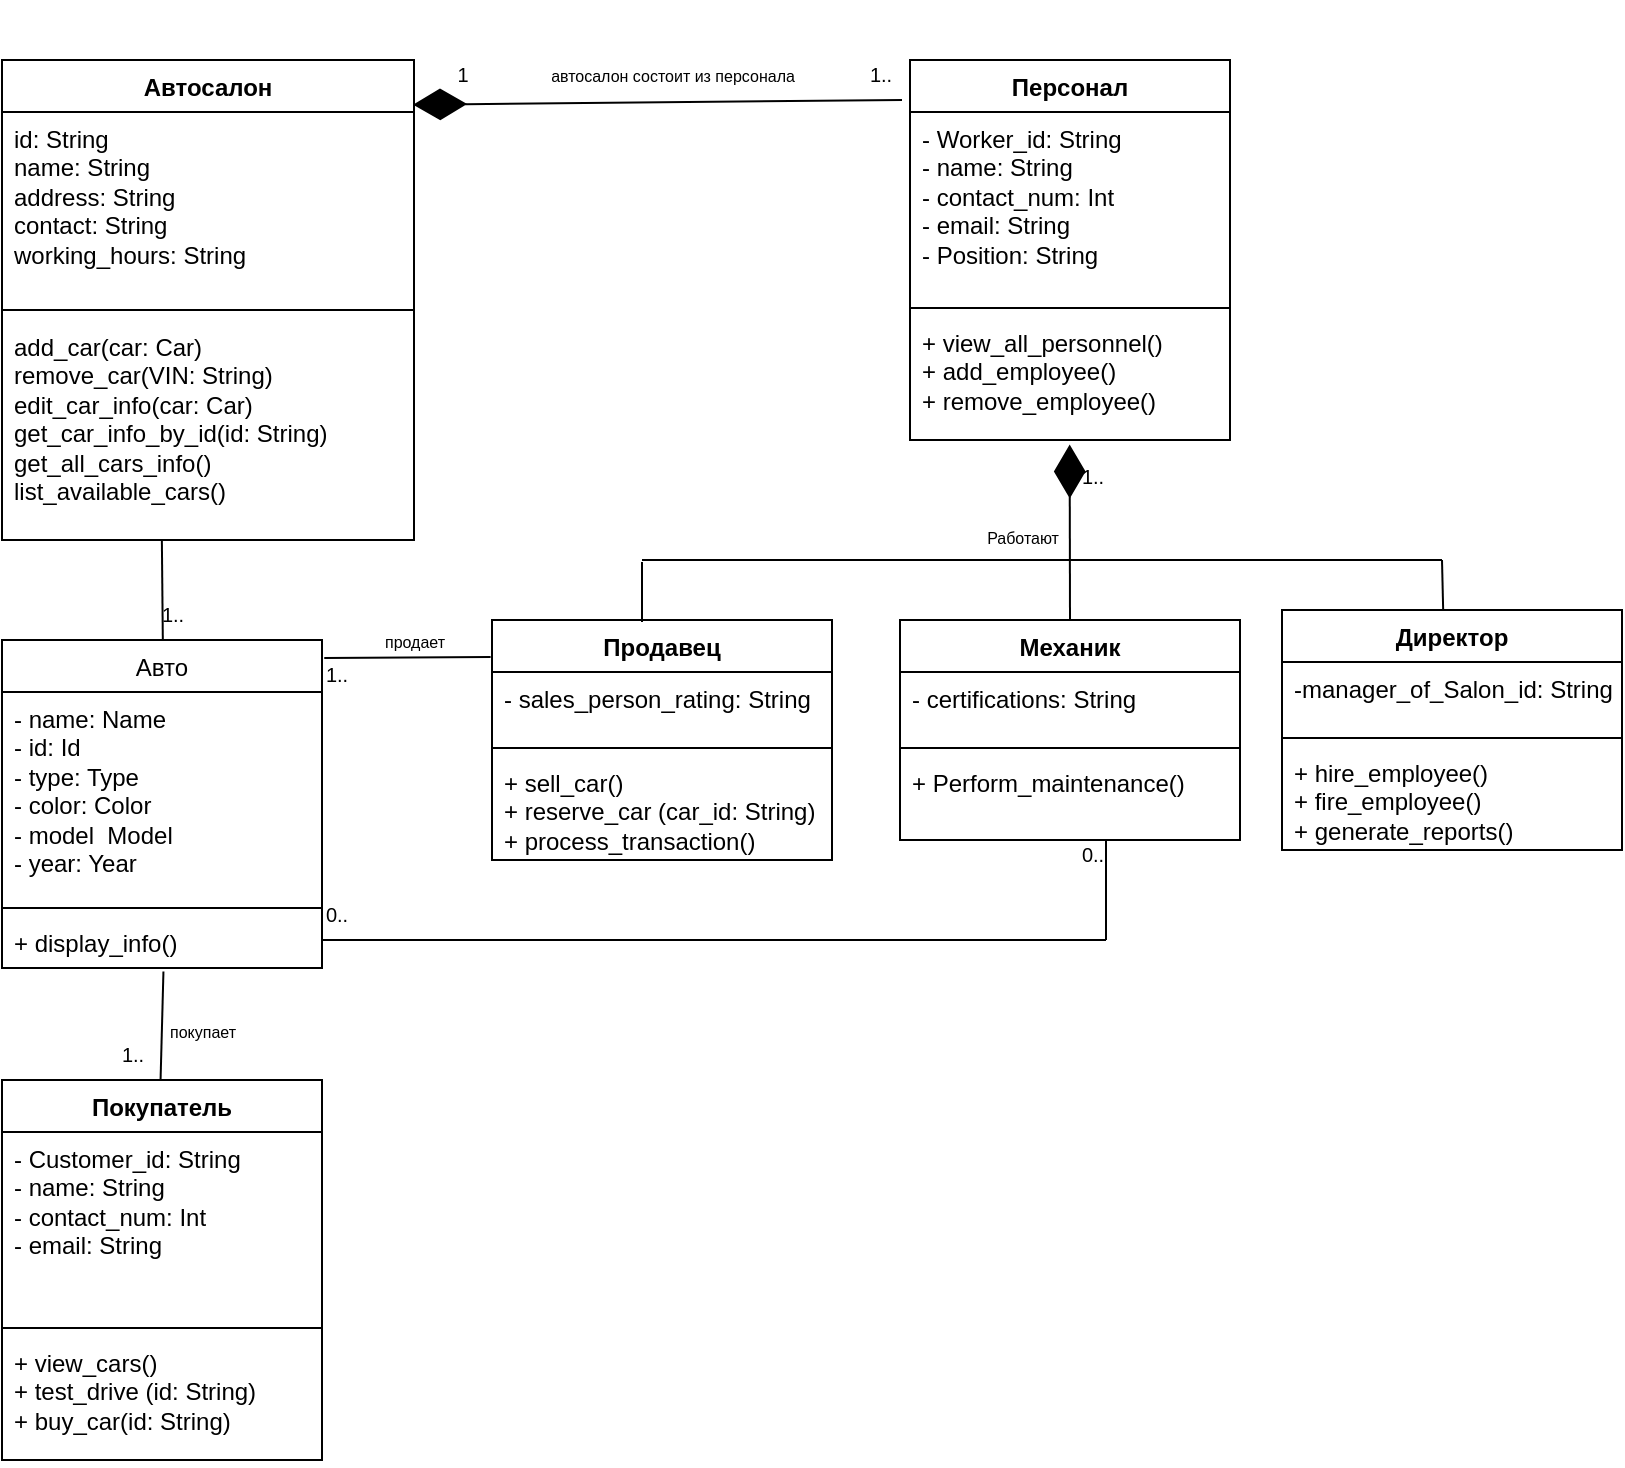 <mxfile version="24.2.1" type="github">
  <diagram id="C5RBs43oDa-KdzZeNtuy" name="Page-1">
    <mxGraphModel dx="872" dy="540" grid="1" gridSize="10" guides="1" tooltips="1" connect="1" arrows="1" fold="1" page="1" pageScale="1" pageWidth="827" pageHeight="1169" math="0" shadow="0">
      <root>
        <mxCell id="WIyWlLk6GJQsqaUBKTNV-0" />
        <mxCell id="WIyWlLk6GJQsqaUBKTNV-1" parent="WIyWlLk6GJQsqaUBKTNV-0" />
        <mxCell id="hyq87sj_QkP1kDlbmHtQ-0" value="Автосалон" style="swimlane;fontStyle=1;align=center;verticalAlign=top;childLayout=stackLayout;horizontal=1;startSize=26;horizontalStack=0;resizeParent=1;resizeParentMax=0;resizeLast=0;collapsible=1;marginBottom=0;whiteSpace=wrap;html=1;" vertex="1" parent="WIyWlLk6GJQsqaUBKTNV-1">
          <mxGeometry x="8" y="40" width="206" height="240" as="geometry" />
        </mxCell>
        <mxCell id="hyq87sj_QkP1kDlbmHtQ-1" value="&lt;div&gt;id: String&lt;/div&gt;name: String&lt;div&gt;address: String&lt;/div&gt;&lt;div&gt;contact: String&lt;/div&gt;&lt;div&gt;working_hours: String&lt;/div&gt;" style="text;strokeColor=none;fillColor=none;align=left;verticalAlign=top;spacingLeft=4;spacingRight=4;overflow=hidden;rotatable=0;points=[[0,0.5],[1,0.5]];portConstraint=eastwest;whiteSpace=wrap;html=1;" vertex="1" parent="hyq87sj_QkP1kDlbmHtQ-0">
          <mxGeometry y="26" width="206" height="94" as="geometry" />
        </mxCell>
        <mxCell id="hyq87sj_QkP1kDlbmHtQ-2" value="" style="line;strokeWidth=1;fillColor=none;align=left;verticalAlign=middle;spacingTop=-1;spacingLeft=3;spacingRight=3;rotatable=0;labelPosition=right;points=[];portConstraint=eastwest;strokeColor=inherit;" vertex="1" parent="hyq87sj_QkP1kDlbmHtQ-0">
          <mxGeometry y="120" width="206" height="10" as="geometry" />
        </mxCell>
        <mxCell id="hyq87sj_QkP1kDlbmHtQ-3" value="add_car(car: Car)&lt;div&gt;remove_car(VIN: String)&lt;/div&gt;&lt;div&gt;edit_car_info(car: Car)&lt;/div&gt;&lt;div&gt;get_car_info_by_id(id: String)&lt;/div&gt;&lt;div&gt;get_all_cars_info()&lt;/div&gt;&lt;div&gt;list_available_cars()&lt;/div&gt;&lt;div&gt;&lt;br&gt;&lt;/div&gt;" style="text;strokeColor=none;fillColor=none;align=left;verticalAlign=top;spacingLeft=4;spacingRight=4;overflow=hidden;rotatable=0;points=[[0,0.5],[1,0.5]];portConstraint=eastwest;whiteSpace=wrap;html=1;" vertex="1" parent="hyq87sj_QkP1kDlbmHtQ-0">
          <mxGeometry y="130" width="206" height="110" as="geometry" />
        </mxCell>
        <mxCell id="hyq87sj_QkP1kDlbmHtQ-33" value="&lt;span style=&quot;font-weight: 400;&quot;&gt;Авто&lt;/span&gt;" style="swimlane;fontStyle=1;align=center;verticalAlign=top;childLayout=stackLayout;horizontal=1;startSize=26;horizontalStack=0;resizeParent=1;resizeParentMax=0;resizeLast=0;collapsible=1;marginBottom=0;whiteSpace=wrap;html=1;" vertex="1" parent="WIyWlLk6GJQsqaUBKTNV-1">
          <mxGeometry x="8" y="330" width="160" height="164" as="geometry" />
        </mxCell>
        <mxCell id="hyq87sj_QkP1kDlbmHtQ-34" value="&lt;div&gt;&lt;div&gt;- name: Name&lt;/div&gt;&lt;div&gt;- id: Id&lt;/div&gt;&lt;/div&gt;- type: Type&lt;div&gt;- color: Color&lt;/div&gt;&lt;div&gt;- model&amp;nbsp; Model&amp;nbsp;&lt;/div&gt;&lt;div&gt;- year: Year&lt;/div&gt;&lt;div&gt;&lt;br&gt;&lt;/div&gt;&lt;div&gt;&lt;br&gt;&lt;/div&gt;" style="text;strokeColor=none;fillColor=none;align=left;verticalAlign=top;spacingLeft=4;spacingRight=4;overflow=hidden;rotatable=0;points=[[0,0.5],[1,0.5]];portConstraint=eastwest;whiteSpace=wrap;html=1;" vertex="1" parent="hyq87sj_QkP1kDlbmHtQ-33">
          <mxGeometry y="26" width="160" height="104" as="geometry" />
        </mxCell>
        <mxCell id="hyq87sj_QkP1kDlbmHtQ-35" value="" style="line;strokeWidth=1;fillColor=none;align=left;verticalAlign=middle;spacingTop=-1;spacingLeft=3;spacingRight=3;rotatable=0;labelPosition=right;points=[];portConstraint=eastwest;strokeColor=inherit;" vertex="1" parent="hyq87sj_QkP1kDlbmHtQ-33">
          <mxGeometry y="130" width="160" height="8" as="geometry" />
        </mxCell>
        <mxCell id="hyq87sj_QkP1kDlbmHtQ-36" value="+ display_info()" style="text;strokeColor=none;fillColor=none;align=left;verticalAlign=top;spacingLeft=4;spacingRight=4;overflow=hidden;rotatable=0;points=[[0,0.5],[1,0.5]];portConstraint=eastwest;whiteSpace=wrap;html=1;" vertex="1" parent="hyq87sj_QkP1kDlbmHtQ-33">
          <mxGeometry y="138" width="160" height="26" as="geometry" />
        </mxCell>
        <mxCell id="hyq87sj_QkP1kDlbmHtQ-37" value="Покупатель" style="swimlane;fontStyle=1;align=center;verticalAlign=top;childLayout=stackLayout;horizontal=1;startSize=26;horizontalStack=0;resizeParent=1;resizeParentMax=0;resizeLast=0;collapsible=1;marginBottom=0;whiteSpace=wrap;html=1;" vertex="1" parent="WIyWlLk6GJQsqaUBKTNV-1">
          <mxGeometry x="8" y="550" width="160" height="190" as="geometry" />
        </mxCell>
        <mxCell id="hyq87sj_QkP1kDlbmHtQ-38" value="- Customer_id: String&lt;div&gt;- name: String&lt;/div&gt;&lt;div&gt;- contact_num: Int&lt;/div&gt;&lt;div&gt;- email: String&lt;/div&gt;&lt;div&gt;&lt;br&gt;&lt;/div&gt;" style="text;strokeColor=none;fillColor=none;align=left;verticalAlign=top;spacingLeft=4;spacingRight=4;overflow=hidden;rotatable=0;points=[[0,0.5],[1,0.5]];portConstraint=eastwest;whiteSpace=wrap;html=1;" vertex="1" parent="hyq87sj_QkP1kDlbmHtQ-37">
          <mxGeometry y="26" width="160" height="94" as="geometry" />
        </mxCell>
        <mxCell id="hyq87sj_QkP1kDlbmHtQ-39" value="" style="line;strokeWidth=1;fillColor=none;align=left;verticalAlign=middle;spacingTop=-1;spacingLeft=3;spacingRight=3;rotatable=0;labelPosition=right;points=[];portConstraint=eastwest;strokeColor=inherit;" vertex="1" parent="hyq87sj_QkP1kDlbmHtQ-37">
          <mxGeometry y="120" width="160" height="8" as="geometry" />
        </mxCell>
        <mxCell id="hyq87sj_QkP1kDlbmHtQ-40" value="+ view_cars()&lt;div&gt;+ test_drive (id: String)&lt;/div&gt;&lt;div&gt;+ buy_car(id: String)&lt;/div&gt;" style="text;strokeColor=none;fillColor=none;align=left;verticalAlign=top;spacingLeft=4;spacingRight=4;overflow=hidden;rotatable=0;points=[[0,0.5],[1,0.5]];portConstraint=eastwest;whiteSpace=wrap;html=1;" vertex="1" parent="hyq87sj_QkP1kDlbmHtQ-37">
          <mxGeometry y="128" width="160" height="62" as="geometry" />
        </mxCell>
        <mxCell id="hyq87sj_QkP1kDlbmHtQ-42" value="Персонал" style="swimlane;fontStyle=1;align=center;verticalAlign=top;childLayout=stackLayout;horizontal=1;startSize=26;horizontalStack=0;resizeParent=1;resizeParentMax=0;resizeLast=0;collapsible=1;marginBottom=0;whiteSpace=wrap;html=1;" vertex="1" parent="WIyWlLk6GJQsqaUBKTNV-1">
          <mxGeometry x="462" y="40" width="160" height="190" as="geometry" />
        </mxCell>
        <mxCell id="hyq87sj_QkP1kDlbmHtQ-43" value="- Worker_id: String&lt;div&gt;- name: String&lt;/div&gt;&lt;div&gt;- contact_num: Int&lt;/div&gt;&lt;div&gt;- email: String&lt;/div&gt;&lt;div&gt;- Position: String&amp;nbsp;&lt;/div&gt;" style="text;strokeColor=none;fillColor=none;align=left;verticalAlign=top;spacingLeft=4;spacingRight=4;overflow=hidden;rotatable=0;points=[[0,0.5],[1,0.5]];portConstraint=eastwest;whiteSpace=wrap;html=1;" vertex="1" parent="hyq87sj_QkP1kDlbmHtQ-42">
          <mxGeometry y="26" width="160" height="94" as="geometry" />
        </mxCell>
        <mxCell id="hyq87sj_QkP1kDlbmHtQ-44" value="" style="line;strokeWidth=1;fillColor=none;align=left;verticalAlign=middle;spacingTop=-1;spacingLeft=3;spacingRight=3;rotatable=0;labelPosition=right;points=[];portConstraint=eastwest;strokeColor=inherit;" vertex="1" parent="hyq87sj_QkP1kDlbmHtQ-42">
          <mxGeometry y="120" width="160" height="8" as="geometry" />
        </mxCell>
        <mxCell id="hyq87sj_QkP1kDlbmHtQ-45" value="+ view_all_personnel()&lt;div&gt;+ add_employee()&lt;/div&gt;&lt;div&gt;+ remove_employee()&lt;/div&gt;" style="text;strokeColor=none;fillColor=none;align=left;verticalAlign=top;spacingLeft=4;spacingRight=4;overflow=hidden;rotatable=0;points=[[0,0.5],[1,0.5]];portConstraint=eastwest;whiteSpace=wrap;html=1;" vertex="1" parent="hyq87sj_QkP1kDlbmHtQ-42">
          <mxGeometry y="128" width="160" height="62" as="geometry" />
        </mxCell>
        <mxCell id="hyq87sj_QkP1kDlbmHtQ-50" value="Продавец" style="swimlane;fontStyle=1;align=center;verticalAlign=top;childLayout=stackLayout;horizontal=1;startSize=26;horizontalStack=0;resizeParent=1;resizeParentMax=0;resizeLast=0;collapsible=1;marginBottom=0;whiteSpace=wrap;html=1;" vertex="1" parent="WIyWlLk6GJQsqaUBKTNV-1">
          <mxGeometry x="253" y="320" width="170" height="120" as="geometry" />
        </mxCell>
        <mxCell id="hyq87sj_QkP1kDlbmHtQ-51" value="&lt;div&gt;- sales_person_rating: String&lt;/div&gt;" style="text;strokeColor=none;fillColor=none;align=left;verticalAlign=top;spacingLeft=4;spacingRight=4;overflow=hidden;rotatable=0;points=[[0,0.5],[1,0.5]];portConstraint=eastwest;whiteSpace=wrap;html=1;" vertex="1" parent="hyq87sj_QkP1kDlbmHtQ-50">
          <mxGeometry y="26" width="170" height="34" as="geometry" />
        </mxCell>
        <mxCell id="hyq87sj_QkP1kDlbmHtQ-52" value="" style="line;strokeWidth=1;fillColor=none;align=left;verticalAlign=middle;spacingTop=-1;spacingLeft=3;spacingRight=3;rotatable=0;labelPosition=right;points=[];portConstraint=eastwest;strokeColor=inherit;" vertex="1" parent="hyq87sj_QkP1kDlbmHtQ-50">
          <mxGeometry y="60" width="170" height="8" as="geometry" />
        </mxCell>
        <mxCell id="hyq87sj_QkP1kDlbmHtQ-53" value="+ sell_car()&lt;div&gt;+ reserve_car (car_id: String)&lt;/div&gt;&lt;div&gt;+ process_transaction()&lt;/div&gt;" style="text;strokeColor=none;fillColor=none;align=left;verticalAlign=top;spacingLeft=4;spacingRight=4;overflow=hidden;rotatable=0;points=[[0,0.5],[1,0.5]];portConstraint=eastwest;whiteSpace=wrap;html=1;" vertex="1" parent="hyq87sj_QkP1kDlbmHtQ-50">
          <mxGeometry y="68" width="170" height="52" as="geometry" />
        </mxCell>
        <mxCell id="hyq87sj_QkP1kDlbmHtQ-54" value="Механик" style="swimlane;fontStyle=1;align=center;verticalAlign=top;childLayout=stackLayout;horizontal=1;startSize=26;horizontalStack=0;resizeParent=1;resizeParentMax=0;resizeLast=0;collapsible=1;marginBottom=0;whiteSpace=wrap;html=1;" vertex="1" parent="WIyWlLk6GJQsqaUBKTNV-1">
          <mxGeometry x="457" y="320" width="170" height="110" as="geometry" />
        </mxCell>
        <mxCell id="hyq87sj_QkP1kDlbmHtQ-55" value="&lt;div&gt;- certifications: String&lt;/div&gt;" style="text;strokeColor=none;fillColor=none;align=left;verticalAlign=top;spacingLeft=4;spacingRight=4;overflow=hidden;rotatable=0;points=[[0,0.5],[1,0.5]];portConstraint=eastwest;whiteSpace=wrap;html=1;" vertex="1" parent="hyq87sj_QkP1kDlbmHtQ-54">
          <mxGeometry y="26" width="170" height="34" as="geometry" />
        </mxCell>
        <mxCell id="hyq87sj_QkP1kDlbmHtQ-56" value="" style="line;strokeWidth=1;fillColor=none;align=left;verticalAlign=middle;spacingTop=-1;spacingLeft=3;spacingRight=3;rotatable=0;labelPosition=right;points=[];portConstraint=eastwest;strokeColor=inherit;" vertex="1" parent="hyq87sj_QkP1kDlbmHtQ-54">
          <mxGeometry y="60" width="170" height="8" as="geometry" />
        </mxCell>
        <mxCell id="hyq87sj_QkP1kDlbmHtQ-57" value="+ Perform_maintenance()&lt;div&gt;&lt;br&gt;&lt;/div&gt;&lt;div&gt;&lt;br&gt;&lt;/div&gt;" style="text;strokeColor=none;fillColor=none;align=left;verticalAlign=top;spacingLeft=4;spacingRight=4;overflow=hidden;rotatable=0;points=[[0,0.5],[1,0.5]];portConstraint=eastwest;whiteSpace=wrap;html=1;" vertex="1" parent="hyq87sj_QkP1kDlbmHtQ-54">
          <mxGeometry y="68" width="170" height="42" as="geometry" />
        </mxCell>
        <mxCell id="hyq87sj_QkP1kDlbmHtQ-58" value="Директор" style="swimlane;fontStyle=1;align=center;verticalAlign=top;childLayout=stackLayout;horizontal=1;startSize=26;horizontalStack=0;resizeParent=1;resizeParentMax=0;resizeLast=0;collapsible=1;marginBottom=0;whiteSpace=wrap;html=1;" vertex="1" parent="WIyWlLk6GJQsqaUBKTNV-1">
          <mxGeometry x="648" y="315" width="170" height="120" as="geometry" />
        </mxCell>
        <mxCell id="hyq87sj_QkP1kDlbmHtQ-59" value="-manager_of_Salon_id: String&lt;div&gt;&lt;br&gt;&lt;/div&gt;" style="text;strokeColor=none;fillColor=none;align=left;verticalAlign=top;spacingLeft=4;spacingRight=4;overflow=hidden;rotatable=0;points=[[0,0.5],[1,0.5]];portConstraint=eastwest;whiteSpace=wrap;html=1;" vertex="1" parent="hyq87sj_QkP1kDlbmHtQ-58">
          <mxGeometry y="26" width="170" height="34" as="geometry" />
        </mxCell>
        <mxCell id="hyq87sj_QkP1kDlbmHtQ-60" value="" style="line;strokeWidth=1;fillColor=none;align=left;verticalAlign=middle;spacingTop=-1;spacingLeft=3;spacingRight=3;rotatable=0;labelPosition=right;points=[];portConstraint=eastwest;strokeColor=inherit;" vertex="1" parent="hyq87sj_QkP1kDlbmHtQ-58">
          <mxGeometry y="60" width="170" height="8" as="geometry" />
        </mxCell>
        <mxCell id="hyq87sj_QkP1kDlbmHtQ-61" value="+ hire_employee()&lt;div&gt;+ fire_employee()&lt;/div&gt;&lt;div&gt;+ generate_reports()&lt;br&gt;&lt;div&gt;&lt;br&gt;&lt;/div&gt;&lt;div&gt;&lt;br&gt;&lt;/div&gt;&lt;/div&gt;" style="text;strokeColor=none;fillColor=none;align=left;verticalAlign=top;spacingLeft=4;spacingRight=4;overflow=hidden;rotatable=0;points=[[0,0.5],[1,0.5]];portConstraint=eastwest;whiteSpace=wrap;html=1;" vertex="1" parent="hyq87sj_QkP1kDlbmHtQ-58">
          <mxGeometry y="68" width="170" height="52" as="geometry" />
        </mxCell>
        <mxCell id="hyq87sj_QkP1kDlbmHtQ-63" value="" style="endArrow=none;html=1;rounded=0;fontSize=12;startSize=8;endSize=8;curved=1;" edge="1" parent="WIyWlLk6GJQsqaUBKTNV-1">
          <mxGeometry width="50" height="50" relative="1" as="geometry">
            <mxPoint x="328" y="290" as="sourcePoint" />
            <mxPoint x="728" y="290" as="targetPoint" />
          </mxGeometry>
        </mxCell>
        <mxCell id="hyq87sj_QkP1kDlbmHtQ-64" value="" style="endArrow=none;html=1;rounded=0;fontSize=12;startSize=8;endSize=8;curved=1;exitX=0.474;exitY=-0.002;exitDx=0;exitDy=0;exitPerimeter=0;" edge="1" parent="WIyWlLk6GJQsqaUBKTNV-1" source="hyq87sj_QkP1kDlbmHtQ-58">
          <mxGeometry width="50" height="50" relative="1" as="geometry">
            <mxPoint x="732.93" y="315" as="sourcePoint" />
            <mxPoint x="728" y="290" as="targetPoint" />
          </mxGeometry>
        </mxCell>
        <mxCell id="hyq87sj_QkP1kDlbmHtQ-65" value="" style="endArrow=none;html=1;rounded=0;fontSize=12;startSize=8;endSize=8;curved=1;" edge="1" parent="WIyWlLk6GJQsqaUBKTNV-1">
          <mxGeometry width="50" height="50" relative="1" as="geometry">
            <mxPoint x="328" y="321" as="sourcePoint" />
            <mxPoint x="328" y="291" as="targetPoint" />
            <Array as="points">
              <mxPoint x="328" y="301" />
            </Array>
          </mxGeometry>
        </mxCell>
        <mxCell id="hyq87sj_QkP1kDlbmHtQ-66" value="" style="endArrow=diamondThin;endFill=1;endSize=24;html=1;rounded=0;fontSize=12;curved=1;exitX=-0.025;exitY=0.105;exitDx=0;exitDy=0;exitPerimeter=0;entryX=0.998;entryY=0.093;entryDx=0;entryDy=0;entryPerimeter=0;" edge="1" parent="WIyWlLk6GJQsqaUBKTNV-1" source="hyq87sj_QkP1kDlbmHtQ-42" target="hyq87sj_QkP1kDlbmHtQ-0">
          <mxGeometry width="160" relative="1" as="geometry">
            <mxPoint x="318" y="170" as="sourcePoint" />
            <mxPoint x="318" y="100" as="targetPoint" />
          </mxGeometry>
        </mxCell>
        <mxCell id="hyq87sj_QkP1kDlbmHtQ-70" value="" style="endArrow=none;html=1;rounded=0;fontSize=12;startSize=8;endSize=8;curved=1;exitX=0.5;exitY=0;exitDx=0;exitDy=0;entryX=0.509;entryY=1.068;entryDx=0;entryDy=0;entryPerimeter=0;" edge="1" parent="WIyWlLk6GJQsqaUBKTNV-1">
          <mxGeometry width="50" height="50" relative="1" as="geometry">
            <mxPoint x="87.28" y="550.0" as="sourcePoint" />
            <mxPoint x="88.72" y="495.768" as="targetPoint" />
          </mxGeometry>
        </mxCell>
        <mxCell id="hyq87sj_QkP1kDlbmHtQ-71" value="&lt;font style=&quot;font-size: 8px;&quot;&gt;&amp;nbsp;&lt;/font&gt;&lt;span style=&quot;font-size: 8px;&quot;&gt;покупает&amp;nbsp;&lt;/span&gt;" style="edgeLabel;html=1;align=center;verticalAlign=middle;resizable=0;points=[];fontSize=12;" vertex="1" connectable="0" parent="hyq87sj_QkP1kDlbmHtQ-70">
          <mxGeometry x="0.069" y="-2" relative="1" as="geometry">
            <mxPoint x="18" y="4" as="offset" />
          </mxGeometry>
        </mxCell>
        <mxCell id="hyq87sj_QkP1kDlbmHtQ-73" value="" style="endArrow=diamondThin;endFill=1;endSize=24;html=1;rounded=0;fontSize=12;curved=1;entryX=0.499;entryY=1.037;entryDx=0;entryDy=0;entryPerimeter=0;exitX=0.5;exitY=0;exitDx=0;exitDy=0;" edge="1" parent="WIyWlLk6GJQsqaUBKTNV-1" source="hyq87sj_QkP1kDlbmHtQ-54" target="hyq87sj_QkP1kDlbmHtQ-45">
          <mxGeometry width="160" relative="1" as="geometry">
            <mxPoint x="502" y="250" as="sourcePoint" />
            <mxPoint x="382" y="252" as="targetPoint" />
          </mxGeometry>
        </mxCell>
        <mxCell id="hyq87sj_QkP1kDlbmHtQ-74" value="&lt;h3 style=&quot;&quot;&gt;&lt;font style=&quot;font-weight: normal; font-size: 8px;&quot;&gt;автосалон состоит из персонала&lt;/font&gt;&lt;/h3&gt;" style="text;html=1;align=center;verticalAlign=middle;resizable=0;points=[];autosize=1;strokeColor=none;fillColor=none;fontSize=16;" vertex="1" parent="WIyWlLk6GJQsqaUBKTNV-1">
          <mxGeometry x="268" y="10" width="150" height="70" as="geometry" />
        </mxCell>
        <mxCell id="hyq87sj_QkP1kDlbmHtQ-75" value="&lt;font style=&quot;font-size: 8px;&quot;&gt;Работают&lt;/font&gt;" style="text;html=1;align=center;verticalAlign=middle;resizable=0;points=[];autosize=1;strokeColor=none;fillColor=none;fontSize=16;" vertex="1" parent="WIyWlLk6GJQsqaUBKTNV-1">
          <mxGeometry x="488" y="261" width="60" height="30" as="geometry" />
        </mxCell>
        <mxCell id="hyq87sj_QkP1kDlbmHtQ-76" value="" style="endArrow=none;html=1;rounded=0;fontSize=12;startSize=8;endSize=8;curved=1;entryX=0.388;entryY=1;entryDx=0;entryDy=0;entryPerimeter=0;exitX=0.347;exitY=0.983;exitDx=0;exitDy=0;exitPerimeter=0;" edge="1" parent="WIyWlLk6GJQsqaUBKTNV-1" target="hyq87sj_QkP1kDlbmHtQ-3">
          <mxGeometry width="50" height="50" relative="1" as="geometry">
            <mxPoint x="88.41" y="329.49" as="sourcePoint" />
            <mxPoint x="398" y="220" as="targetPoint" />
          </mxGeometry>
        </mxCell>
        <mxCell id="hyq87sj_QkP1kDlbmHtQ-78" value="&lt;font style=&quot;font-size: 10px;&quot;&gt;1..&lt;/font&gt;" style="text;html=1;align=center;verticalAlign=middle;resizable=0;points=[];autosize=1;strokeColor=none;fillColor=none;fontSize=16;" vertex="1" parent="WIyWlLk6GJQsqaUBKTNV-1">
          <mxGeometry x="538" y="231" width="30" height="30" as="geometry" />
        </mxCell>
        <mxCell id="hyq87sj_QkP1kDlbmHtQ-79" value="&lt;font style=&quot;font-size: 10px;&quot;&gt;1..&lt;/font&gt;" style="text;html=1;align=center;verticalAlign=middle;resizable=0;points=[];autosize=1;strokeColor=none;fillColor=none;fontSize=16;" vertex="1" parent="WIyWlLk6GJQsqaUBKTNV-1">
          <mxGeometry x="78" y="300" width="30" height="30" as="geometry" />
        </mxCell>
        <mxCell id="hyq87sj_QkP1kDlbmHtQ-80" value="&lt;font style=&quot;font-size: 10px;&quot;&gt;1..&lt;/font&gt;" style="text;html=1;align=center;verticalAlign=middle;resizable=0;points=[];autosize=1;strokeColor=none;fillColor=none;fontSize=16;" vertex="1" parent="WIyWlLk6GJQsqaUBKTNV-1">
          <mxGeometry x="58" y="520" width="30" height="30" as="geometry" />
        </mxCell>
        <mxCell id="hyq87sj_QkP1kDlbmHtQ-81" value="&lt;span style=&quot;font-size: 8px;&quot;&gt;продает&lt;/span&gt;" style="edgeLabel;html=1;align=center;verticalAlign=middle;resizable=0;points=[];fontSize=12;" vertex="1" connectable="0" parent="WIyWlLk6GJQsqaUBKTNV-1">
          <mxGeometry x="214.001" y="330.002" as="geometry" />
        </mxCell>
        <mxCell id="hyq87sj_QkP1kDlbmHtQ-82" value="" style="endArrow=none;html=1;rounded=0;fontSize=12;startSize=8;endSize=8;curved=1;" edge="1" parent="WIyWlLk6GJQsqaUBKTNV-1">
          <mxGeometry width="50" height="50" relative="1" as="geometry">
            <mxPoint x="168" y="480" as="sourcePoint" />
            <mxPoint x="560" y="480" as="targetPoint" />
          </mxGeometry>
        </mxCell>
        <mxCell id="hyq87sj_QkP1kDlbmHtQ-83" value="" style="endArrow=none;html=1;rounded=0;fontSize=12;startSize=8;endSize=8;curved=1;entryX=0.555;entryY=1.01;entryDx=0;entryDy=0;entryPerimeter=0;" edge="1" parent="WIyWlLk6GJQsqaUBKTNV-1">
          <mxGeometry width="50" height="50" relative="1" as="geometry">
            <mxPoint x="560" y="480" as="sourcePoint" />
            <mxPoint x="560" y="430.0" as="targetPoint" />
          </mxGeometry>
        </mxCell>
        <mxCell id="hyq87sj_QkP1kDlbmHtQ-84" value="&lt;font style=&quot;font-size: 10px;&quot;&gt;1..&lt;/font&gt;" style="text;html=1;align=center;verticalAlign=middle;resizable=0;points=[];autosize=1;strokeColor=none;fillColor=none;fontSize=16;" vertex="1" parent="WIyWlLk6GJQsqaUBKTNV-1">
          <mxGeometry x="160" y="330" width="30" height="30" as="geometry" />
        </mxCell>
        <mxCell id="hyq87sj_QkP1kDlbmHtQ-85" value="&lt;font style=&quot;font-size: 10px;&quot;&gt;1..&lt;/font&gt;" style="text;html=1;align=center;verticalAlign=middle;resizable=0;points=[];autosize=1;strokeColor=none;fillColor=none;fontSize=16;" vertex="1" parent="WIyWlLk6GJQsqaUBKTNV-1">
          <mxGeometry x="432" y="30" width="30" height="30" as="geometry" />
        </mxCell>
        <mxCell id="hyq87sj_QkP1kDlbmHtQ-87" value="&lt;span style=&quot;font-size: 10px;&quot;&gt;1&lt;/span&gt;" style="text;html=1;align=center;verticalAlign=middle;resizable=0;points=[];autosize=1;strokeColor=none;fillColor=none;fontSize=16;" vertex="1" parent="WIyWlLk6GJQsqaUBKTNV-1">
          <mxGeometry x="223" y="30" width="30" height="30" as="geometry" />
        </mxCell>
        <mxCell id="hyq87sj_QkP1kDlbmHtQ-88" value="" style="endArrow=none;html=1;rounded=0;fontSize=12;startSize=8;endSize=8;curved=1;entryX=-0.004;entryY=0.154;entryDx=0;entryDy=0;entryPerimeter=0;exitX=1.007;exitY=0.055;exitDx=0;exitDy=0;exitPerimeter=0;" edge="1" parent="WIyWlLk6GJQsqaUBKTNV-1" source="hyq87sj_QkP1kDlbmHtQ-33" target="hyq87sj_QkP1kDlbmHtQ-50">
          <mxGeometry width="50" height="50" relative="1" as="geometry">
            <mxPoint x="180" y="380" as="sourcePoint" />
            <mxPoint x="230" y="330" as="targetPoint" />
          </mxGeometry>
        </mxCell>
        <mxCell id="hyq87sj_QkP1kDlbmHtQ-89" value="&lt;font style=&quot;font-size: 10px;&quot;&gt;0..&lt;/font&gt;" style="text;html=1;align=center;verticalAlign=middle;resizable=0;points=[];autosize=1;strokeColor=none;fillColor=none;fontSize=16;" vertex="1" parent="WIyWlLk6GJQsqaUBKTNV-1">
          <mxGeometry x="160" y="450" width="30" height="30" as="geometry" />
        </mxCell>
        <mxCell id="hyq87sj_QkP1kDlbmHtQ-90" value="&lt;font style=&quot;font-size: 10px;&quot;&gt;0..&lt;/font&gt;" style="text;html=1;align=center;verticalAlign=middle;resizable=0;points=[];autosize=1;strokeColor=none;fillColor=none;fontSize=16;" vertex="1" parent="WIyWlLk6GJQsqaUBKTNV-1">
          <mxGeometry x="538" y="420" width="30" height="30" as="geometry" />
        </mxCell>
      </root>
    </mxGraphModel>
  </diagram>
</mxfile>
